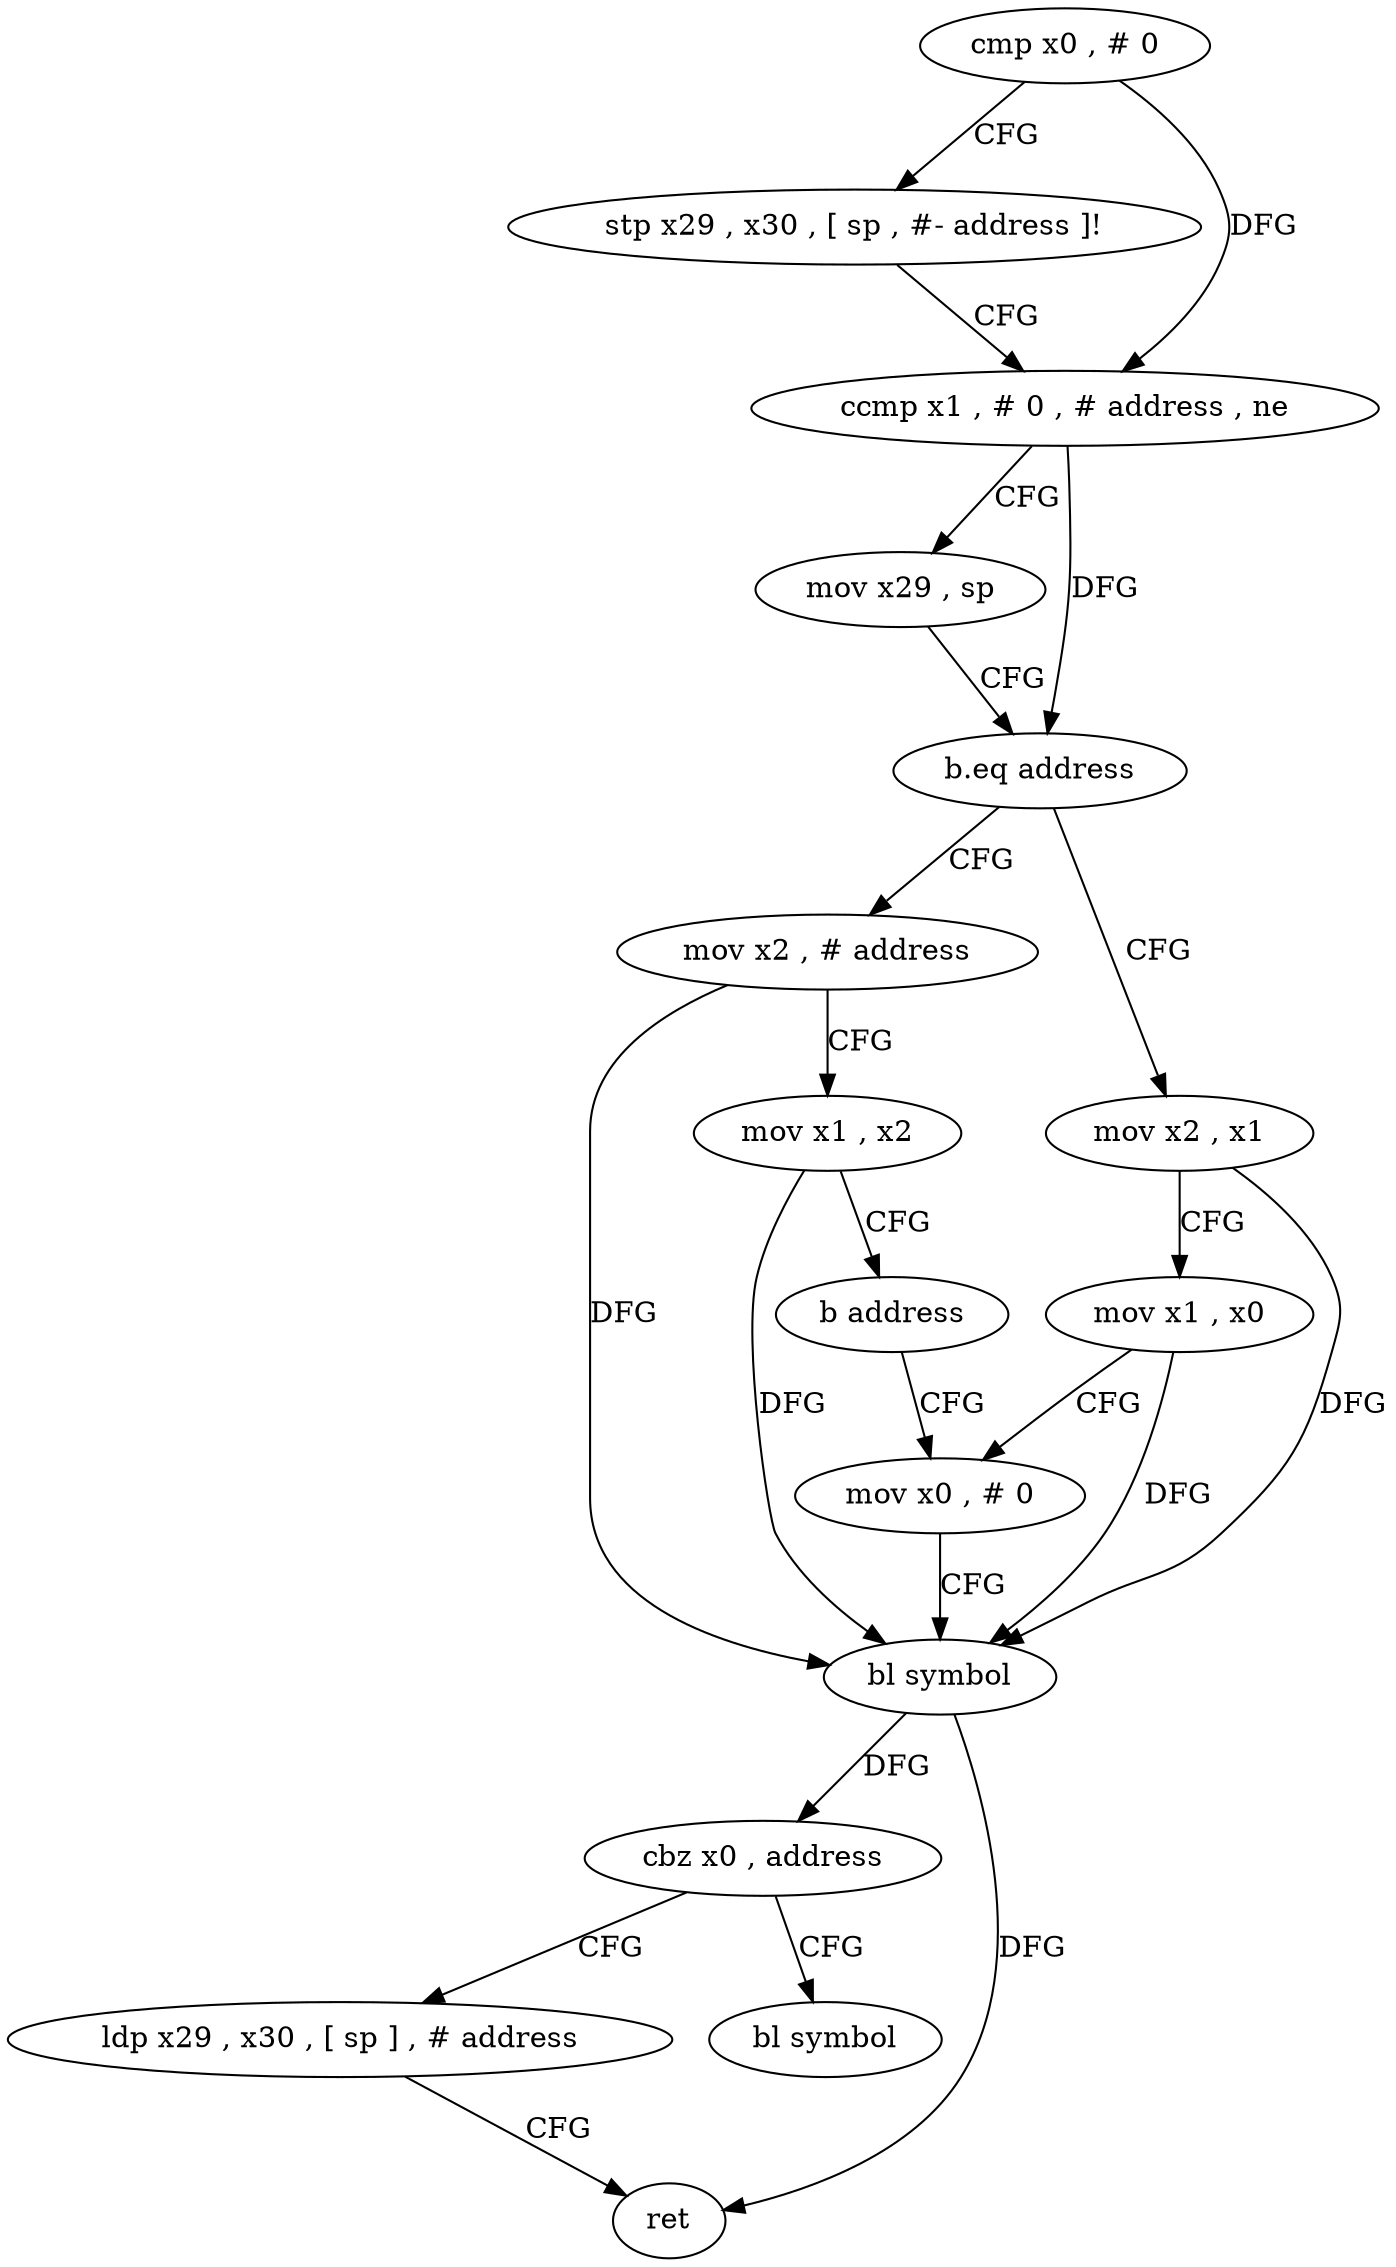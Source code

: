digraph "func" {
"4427904" [label = "cmp x0 , # 0" ]
"4427908" [label = "stp x29 , x30 , [ sp , #- address ]!" ]
"4427912" [label = "ccmp x1 , # 0 , # address , ne" ]
"4427916" [label = "mov x29 , sp" ]
"4427920" [label = "b.eq address" ]
"4427952" [label = "mov x2 , # address" ]
"4427924" [label = "mov x2 , x1" ]
"4427956" [label = "mov x1 , x2" ]
"4427960" [label = "b address" ]
"4427932" [label = "mov x0 , # 0" ]
"4427928" [label = "mov x1 , x0" ]
"4427936" [label = "bl symbol" ]
"4427940" [label = "cbz x0 , address" ]
"4427964" [label = "bl symbol" ]
"4427944" [label = "ldp x29 , x30 , [ sp ] , # address" ]
"4427948" [label = "ret" ]
"4427904" -> "4427908" [ label = "CFG" ]
"4427904" -> "4427912" [ label = "DFG" ]
"4427908" -> "4427912" [ label = "CFG" ]
"4427912" -> "4427916" [ label = "CFG" ]
"4427912" -> "4427920" [ label = "DFG" ]
"4427916" -> "4427920" [ label = "CFG" ]
"4427920" -> "4427952" [ label = "CFG" ]
"4427920" -> "4427924" [ label = "CFG" ]
"4427952" -> "4427956" [ label = "CFG" ]
"4427952" -> "4427936" [ label = "DFG" ]
"4427924" -> "4427928" [ label = "CFG" ]
"4427924" -> "4427936" [ label = "DFG" ]
"4427956" -> "4427960" [ label = "CFG" ]
"4427956" -> "4427936" [ label = "DFG" ]
"4427960" -> "4427932" [ label = "CFG" ]
"4427932" -> "4427936" [ label = "CFG" ]
"4427928" -> "4427932" [ label = "CFG" ]
"4427928" -> "4427936" [ label = "DFG" ]
"4427936" -> "4427940" [ label = "DFG" ]
"4427936" -> "4427948" [ label = "DFG" ]
"4427940" -> "4427964" [ label = "CFG" ]
"4427940" -> "4427944" [ label = "CFG" ]
"4427944" -> "4427948" [ label = "CFG" ]
}
